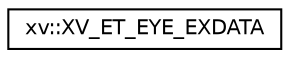 digraph "Graphical Class Hierarchy"
{
 // LATEX_PDF_SIZE
  edge [fontname="Helvetica",fontsize="10",labelfontname="Helvetica",labelfontsize="10"];
  node [fontname="Helvetica",fontsize="10",shape=record];
  rankdir="LR";
  Node0 [label="xv::XV_ET_EYE_EXDATA",height=0.2,width=0.4,color="black", fillcolor="white", style="filled",URL="$structxv_1_1XV__ET__EYE__EXDATA.html",tooltip=" "];
}
